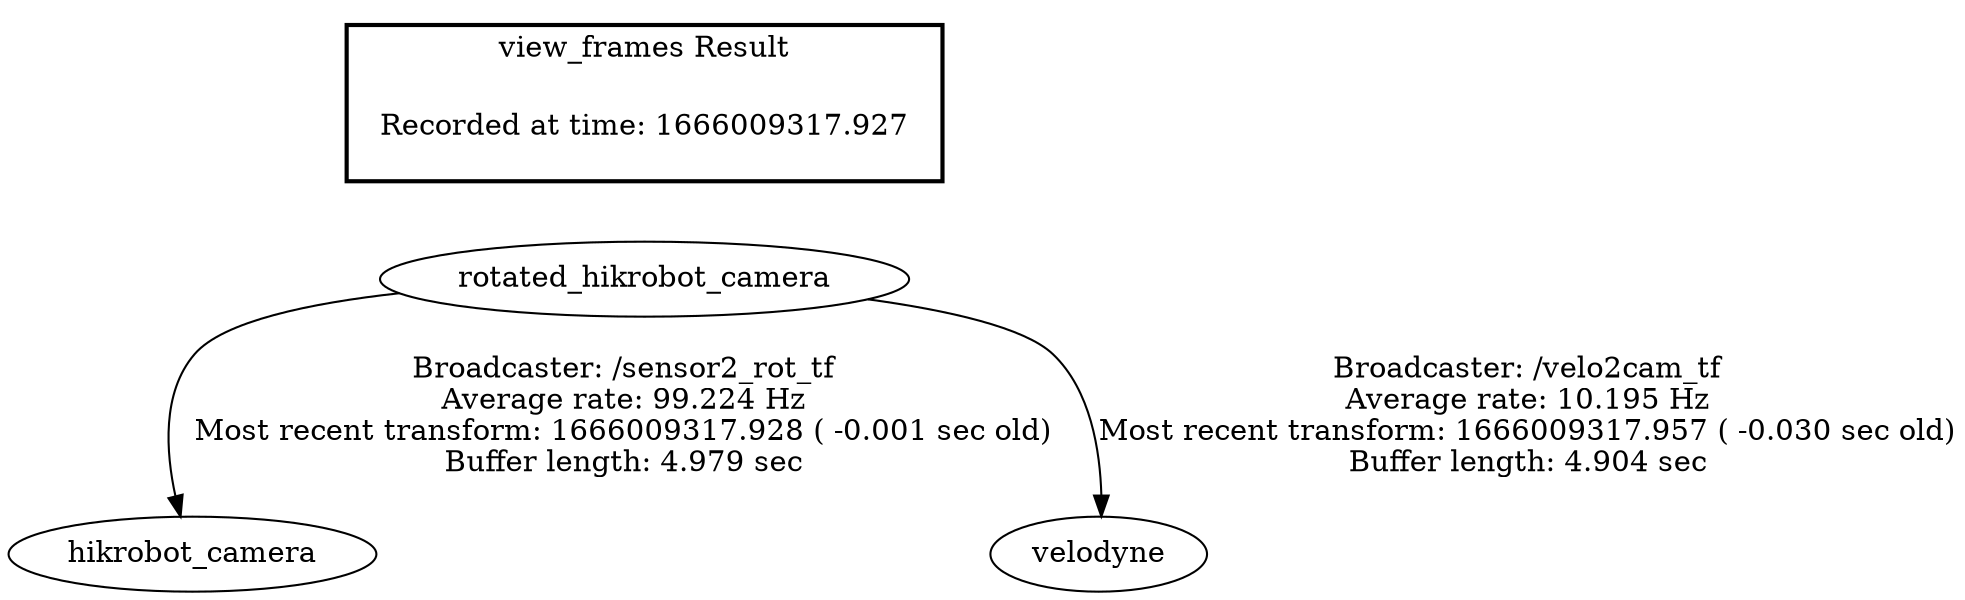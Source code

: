 digraph G {
"rotated_hikrobot_camera" -> "hikrobot_camera"[label="Broadcaster: /sensor2_rot_tf\nAverage rate: 99.224 Hz\nMost recent transform: 1666009317.928 ( -0.001 sec old)\nBuffer length: 4.979 sec\n"];
"rotated_hikrobot_camera" -> "velodyne"[label="Broadcaster: /velo2cam_tf\nAverage rate: 10.195 Hz\nMost recent transform: 1666009317.957 ( -0.030 sec old)\nBuffer length: 4.904 sec\n"];
edge [style=invis];
 subgraph cluster_legend { style=bold; color=black; label ="view_frames Result";
"Recorded at time: 1666009317.927"[ shape=plaintext ] ;
 }->"rotated_hikrobot_camera";
}